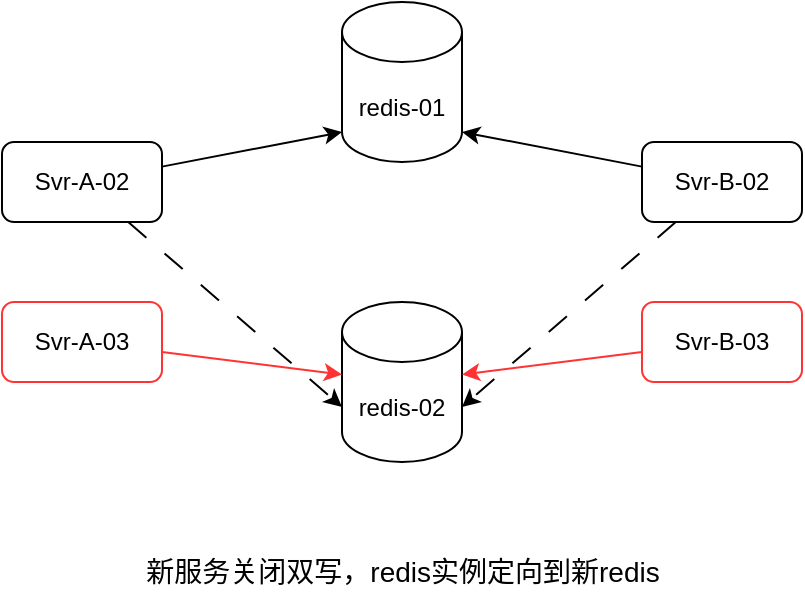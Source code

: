 <mxfile>
    <diagram id="aTmyUwazJOv9AOSmKgip" name="第 1 页">
        <mxGraphModel dx="1186" dy="624" grid="1" gridSize="10" guides="1" tooltips="1" connect="1" arrows="1" fold="1" page="1" pageScale="1" pageWidth="1169" pageHeight="827" math="0" shadow="0">
            <root>
                <mxCell id="0"/>
                <mxCell id="1" parent="0"/>
                <mxCell id="14" value="redis-01" style="shape=cylinder3;whiteSpace=wrap;html=1;boundedLbl=1;backgroundOutline=1;size=15;" parent="1" vertex="1">
                    <mxGeometry x="370" y="170" width="60" height="80" as="geometry"/>
                </mxCell>
                <mxCell id="15" value="新服务关闭双写，redis实例定向到新redis" style="text;html=1;align=center;verticalAlign=middle;resizable=0;points=[];autosize=1;strokeColor=none;fillColor=none;fontSize=14;" parent="1" vertex="1">
                    <mxGeometry x="260" y="440" width="280" height="30" as="geometry"/>
                </mxCell>
                <mxCell id="16" value="redis-02" style="shape=cylinder3;whiteSpace=wrap;html=1;boundedLbl=1;backgroundOutline=1;size=15;" parent="1" vertex="1">
                    <mxGeometry x="370" y="320" width="60" height="80" as="geometry"/>
                </mxCell>
                <mxCell id="19" style="edgeStyle=none;html=1;entryX=0;entryY=1;entryDx=0;entryDy=-15;entryPerimeter=0;" parent="1" source="17" target="14" edge="1">
                    <mxGeometry relative="1" as="geometry"/>
                </mxCell>
                <mxCell id="20" style="edgeStyle=none;html=1;entryX=0;entryY=0;entryDx=0;entryDy=52.5;entryPerimeter=0;dashed=1;dashPattern=12 12;" parent="1" source="17" target="16" edge="1">
                    <mxGeometry relative="1" as="geometry"/>
                </mxCell>
                <mxCell id="17" value="Svr-A-02" style="rounded=1;whiteSpace=wrap;html=1;" parent="1" vertex="1">
                    <mxGeometry x="200" y="240" width="80" height="40" as="geometry"/>
                </mxCell>
                <mxCell id="21" style="edgeStyle=none;html=1;entryX=1;entryY=1;entryDx=0;entryDy=-15;entryPerimeter=0;" parent="1" source="18" target="14" edge="1">
                    <mxGeometry relative="1" as="geometry"/>
                </mxCell>
                <mxCell id="22" style="edgeStyle=none;html=1;entryX=1;entryY=0;entryDx=0;entryDy=52.5;entryPerimeter=0;dashed=1;dashPattern=12 12;" parent="1" source="18" target="16" edge="1">
                    <mxGeometry relative="1" as="geometry"/>
                </mxCell>
                <mxCell id="18" value="Svr-B-02" style="rounded=1;whiteSpace=wrap;html=1;" parent="1" vertex="1">
                    <mxGeometry x="520" y="240" width="80" height="40" as="geometry"/>
                </mxCell>
                <mxCell id="28" value="" style="edgeStyle=none;html=1;strokeColor=#FF3333;" parent="1" source="25" target="16" edge="1">
                    <mxGeometry relative="1" as="geometry"/>
                </mxCell>
                <mxCell id="25" value="Svr-A-03" style="rounded=1;whiteSpace=wrap;html=1;strokeColor=#FF3333;" parent="1" vertex="1">
                    <mxGeometry x="200" y="320" width="80" height="40" as="geometry"/>
                </mxCell>
                <mxCell id="29" value="" style="edgeStyle=none;html=1;strokeColor=#FF3333;" parent="1" source="27" target="16" edge="1">
                    <mxGeometry relative="1" as="geometry"/>
                </mxCell>
                <mxCell id="27" value="Svr-B-03" style="rounded=1;whiteSpace=wrap;html=1;strokeColor=#FF3333;" parent="1" vertex="1">
                    <mxGeometry x="520" y="320" width="80" height="40" as="geometry"/>
                </mxCell>
            </root>
        </mxGraphModel>
    </diagram>
</mxfile>